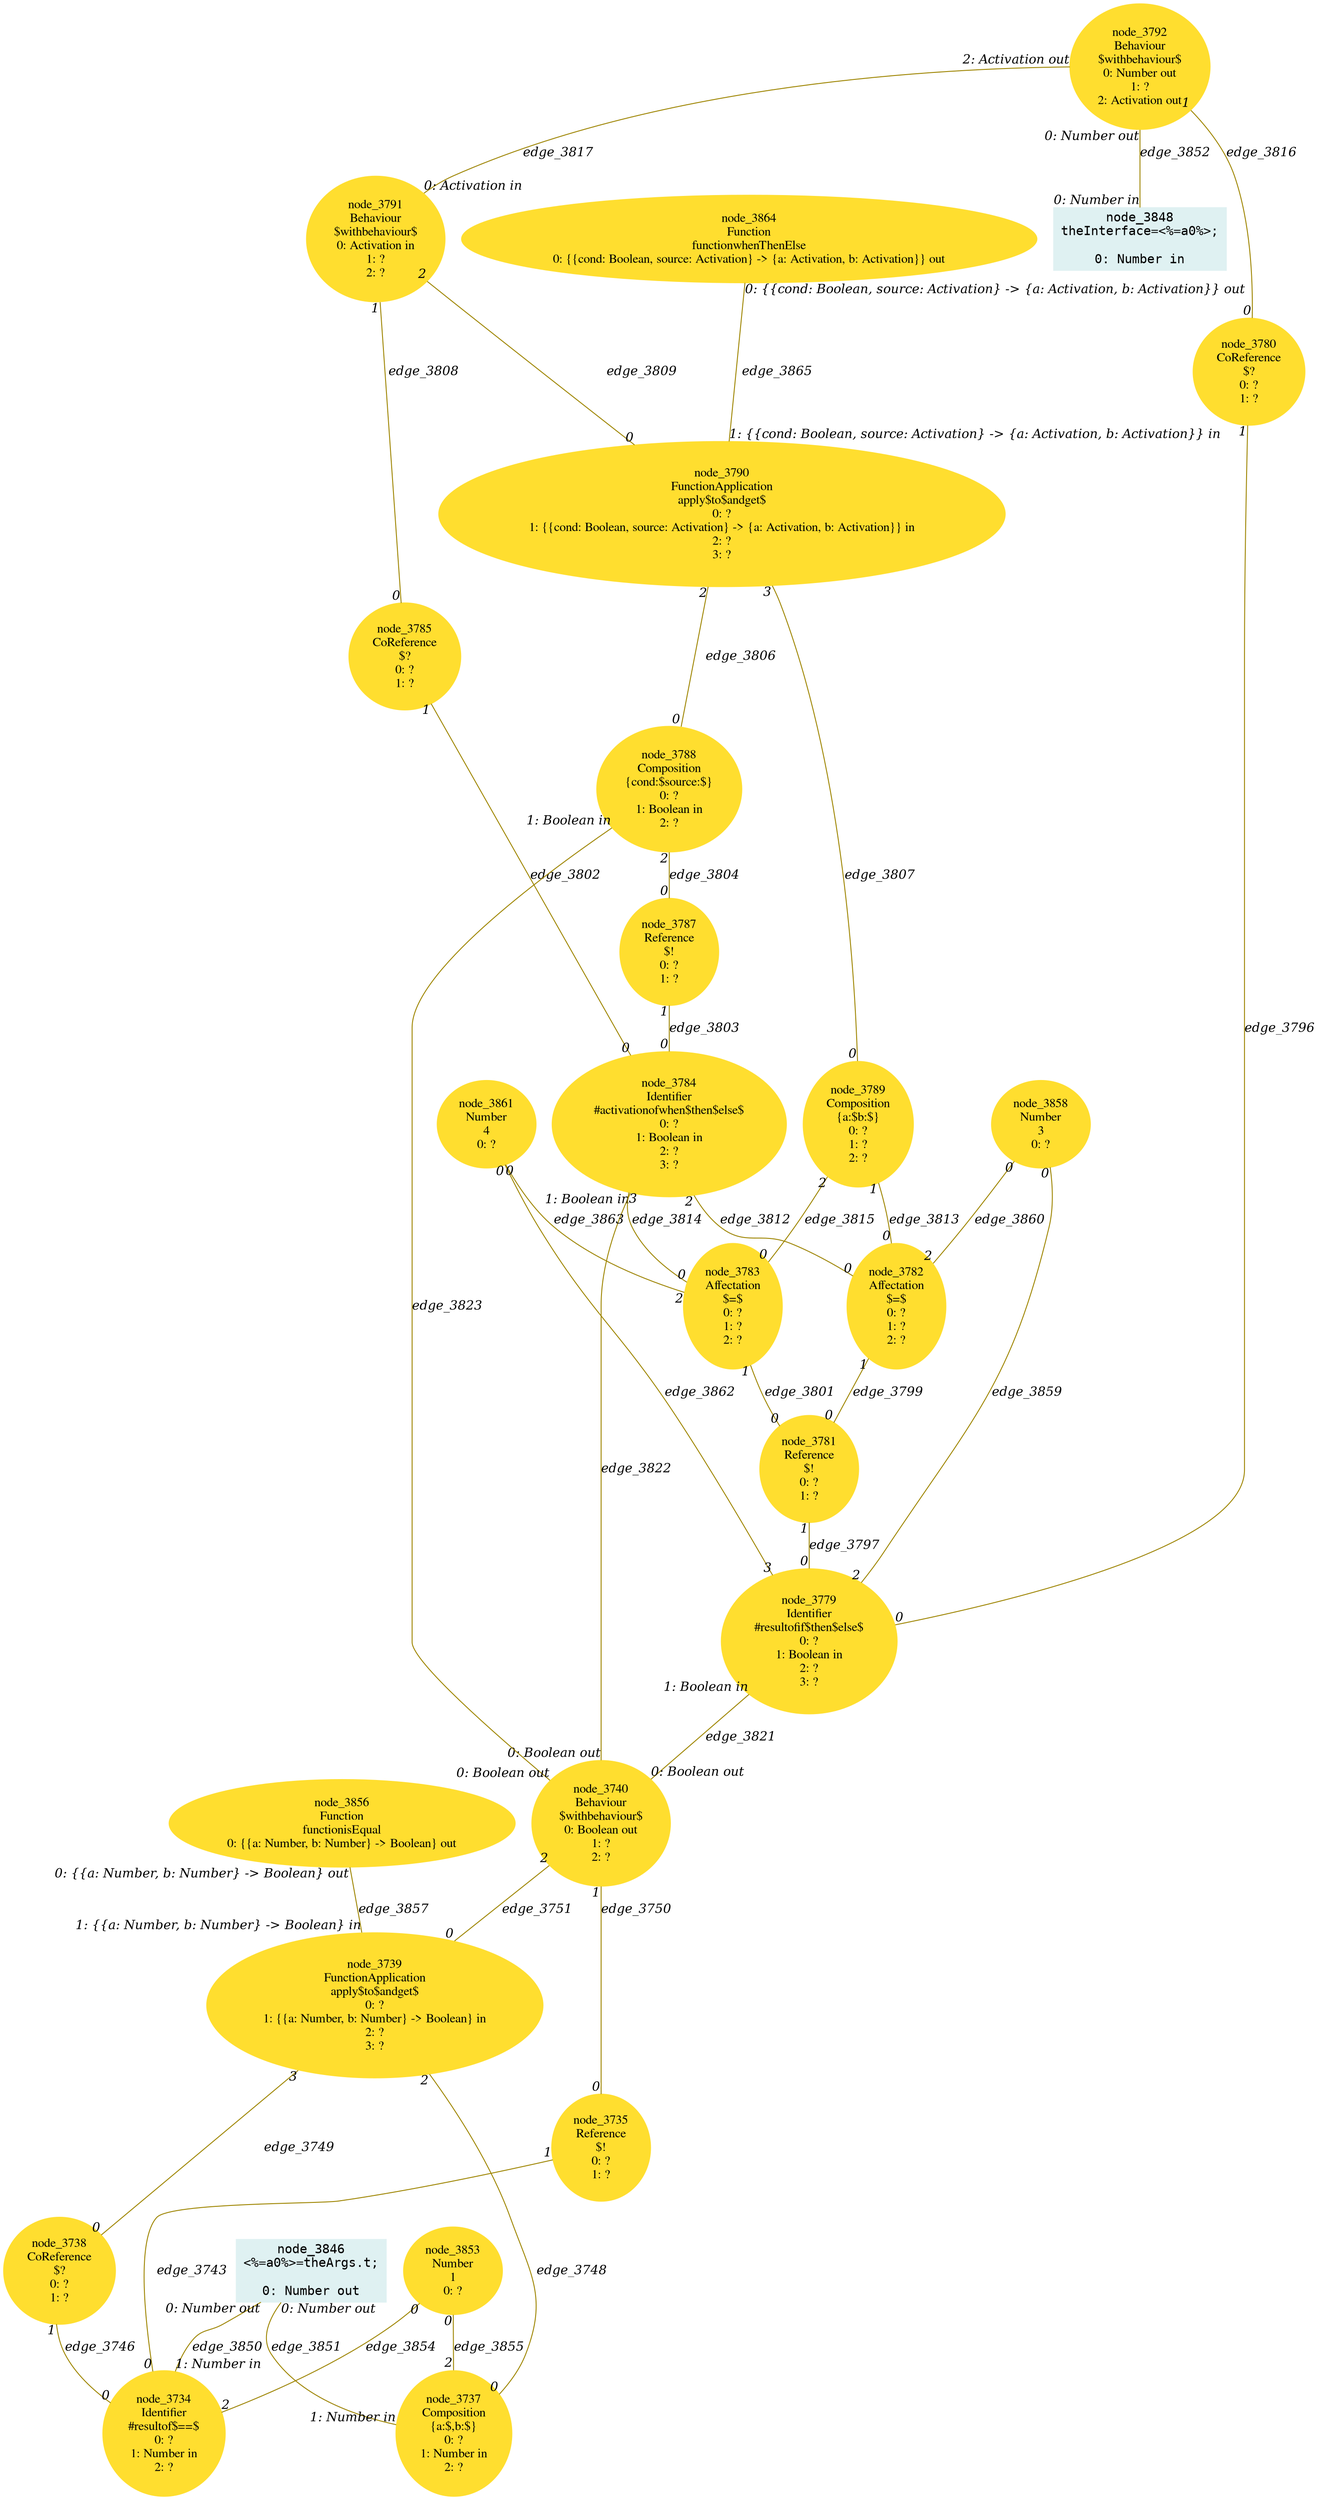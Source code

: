 digraph g{node_3734 [shape="ellipse", style="filled", color="#ffde2f", fontname="Times", label="node_3734
Identifier
#resultof$==$
0: ?
1: Number in
2: ?" ]
node_3735 [shape="ellipse", style="filled", color="#ffde2f", fontname="Times", label="node_3735
Reference
$!
0: ?
1: ?" ]
node_3737 [shape="ellipse", style="filled", color="#ffde2f", fontname="Times", label="node_3737
Composition
{a:$,b:$}
0: ?
1: Number in
2: ?" ]
node_3738 [shape="ellipse", style="filled", color="#ffde2f", fontname="Times", label="node_3738
CoReference
$?
0: ?
1: ?" ]
node_3739 [shape="ellipse", style="filled", color="#ffde2f", fontname="Times", label="node_3739
FunctionApplication
apply$to$andget$
0: ?
1: {{a: Number, b: Number} -> Boolean} in
2: ?
3: ?" ]
node_3740 [shape="ellipse", style="filled", color="#ffde2f", fontname="Times", label="node_3740
Behaviour
$withbehaviour$
0: Boolean out
1: ?
2: ?" ]
node_3779 [shape="ellipse", style="filled", color="#ffde2f", fontname="Times", label="node_3779
Identifier
#resultofif$then$else$
0: ?
1: Boolean in
2: ?
3: ?" ]
node_3780 [shape="ellipse", style="filled", color="#ffde2f", fontname="Times", label="node_3780
CoReference
$?
0: ?
1: ?" ]
node_3781 [shape="ellipse", style="filled", color="#ffde2f", fontname="Times", label="node_3781
Reference
$!
0: ?
1: ?" ]
node_3782 [shape="ellipse", style="filled", color="#ffde2f", fontname="Times", label="node_3782
Affectation
$=$
0: ?
1: ?
2: ?" ]
node_3783 [shape="ellipse", style="filled", color="#ffde2f", fontname="Times", label="node_3783
Affectation
$=$
0: ?
1: ?
2: ?" ]
node_3784 [shape="ellipse", style="filled", color="#ffde2f", fontname="Times", label="node_3784
Identifier
#activationofwhen$then$else$
0: ?
1: Boolean in
2: ?
3: ?" ]
node_3785 [shape="ellipse", style="filled", color="#ffde2f", fontname="Times", label="node_3785
CoReference
$?
0: ?
1: ?" ]
node_3787 [shape="ellipse", style="filled", color="#ffde2f", fontname="Times", label="node_3787
Reference
$!
0: ?
1: ?" ]
node_3788 [shape="ellipse", style="filled", color="#ffde2f", fontname="Times", label="node_3788
Composition
{cond:$source:$}
0: ?
1: Boolean in
2: ?" ]
node_3789 [shape="ellipse", style="filled", color="#ffde2f", fontname="Times", label="node_3789
Composition
{a:$b:$}
0: ?
1: ?
2: ?" ]
node_3790 [shape="ellipse", style="filled", color="#ffde2f", fontname="Times", label="node_3790
FunctionApplication
apply$to$andget$
0: ?
1: {{cond: Boolean, source: Activation} -> {a: Activation, b: Activation}} in
2: ?
3: ?" ]
node_3791 [shape="ellipse", style="filled", color="#ffde2f", fontname="Times", label="node_3791
Behaviour
$withbehaviour$
0: Activation in
1: ?
2: ?" ]
node_3792 [shape="ellipse", style="filled", color="#ffde2f", fontname="Times", label="node_3792
Behaviour
$withbehaviour$
0: Number out
1: ?
2: Activation out" ]
node_3846 [shape="box", style="filled", color="#dff1f2", fontname="Courier", label="node_3846
<%=a0%>=theArgs.t;

0: Number out" ]
node_3848 [shape="box", style="filled", color="#dff1f2", fontname="Courier", label="node_3848
theInterface=<%=a0%>;

0: Number in" ]
node_3853 [shape="ellipse", style="filled", color="#ffde2f", fontname="Times", label="node_3853
Number
1
0: ?" ]
node_3856 [shape="ellipse", style="filled", color="#ffde2f", fontname="Times", label="node_3856
Function
functionisEqual
0: {{a: Number, b: Number} -> Boolean} out" ]
node_3858 [shape="ellipse", style="filled", color="#ffde2f", fontname="Times", label="node_3858
Number
3
0: ?" ]
node_3861 [shape="ellipse", style="filled", color="#ffde2f", fontname="Times", label="node_3861
Number
4
0: ?" ]
node_3864 [shape="ellipse", style="filled", color="#ffde2f", fontname="Times", label="node_3864
Function
functionwhenThenElse
0: {{cond: Boolean, source: Activation} -> {a: Activation, b: Activation}} out" ]
node_3735 -> node_3734 [dir=none, arrowHead=none, fontname="Times-Italic", arrowsize=1, color="#9d8400", label="edge_3743",  headlabel="0", taillabel="1" ]
node_3738 -> node_3734 [dir=none, arrowHead=none, fontname="Times-Italic", arrowsize=1, color="#9d8400", label="edge_3746",  headlabel="0", taillabel="1" ]
node_3739 -> node_3737 [dir=none, arrowHead=none, fontname="Times-Italic", arrowsize=1, color="#9d8400", label="edge_3748",  headlabel="0", taillabel="2" ]
node_3739 -> node_3738 [dir=none, arrowHead=none, fontname="Times-Italic", arrowsize=1, color="#9d8400", label="edge_3749",  headlabel="0", taillabel="3" ]
node_3740 -> node_3735 [dir=none, arrowHead=none, fontname="Times-Italic", arrowsize=1, color="#9d8400", label="edge_3750",  headlabel="0", taillabel="1" ]
node_3740 -> node_3739 [dir=none, arrowHead=none, fontname="Times-Italic", arrowsize=1, color="#9d8400", label="edge_3751",  headlabel="0", taillabel="2" ]
node_3780 -> node_3779 [dir=none, arrowHead=none, fontname="Times-Italic", arrowsize=1, color="#9d8400", label="edge_3796",  headlabel="0", taillabel="1" ]
node_3781 -> node_3779 [dir=none, arrowHead=none, fontname="Times-Italic", arrowsize=1, color="#9d8400", label="edge_3797",  headlabel="0", taillabel="1" ]
node_3782 -> node_3781 [dir=none, arrowHead=none, fontname="Times-Italic", arrowsize=1, color="#9d8400", label="edge_3799",  headlabel="0", taillabel="1" ]
node_3783 -> node_3781 [dir=none, arrowHead=none, fontname="Times-Italic", arrowsize=1, color="#9d8400", label="edge_3801",  headlabel="0", taillabel="1" ]
node_3785 -> node_3784 [dir=none, arrowHead=none, fontname="Times-Italic", arrowsize=1, color="#9d8400", label="edge_3802",  headlabel="0", taillabel="1" ]
node_3787 -> node_3784 [dir=none, arrowHead=none, fontname="Times-Italic", arrowsize=1, color="#9d8400", label="edge_3803",  headlabel="0", taillabel="1" ]
node_3788 -> node_3787 [dir=none, arrowHead=none, fontname="Times-Italic", arrowsize=1, color="#9d8400", label="edge_3804",  headlabel="0", taillabel="2" ]
node_3790 -> node_3788 [dir=none, arrowHead=none, fontname="Times-Italic", arrowsize=1, color="#9d8400", label="edge_3806",  headlabel="0", taillabel="2" ]
node_3790 -> node_3789 [dir=none, arrowHead=none, fontname="Times-Italic", arrowsize=1, color="#9d8400", label="edge_3807",  headlabel="0", taillabel="3" ]
node_3791 -> node_3785 [dir=none, arrowHead=none, fontname="Times-Italic", arrowsize=1, color="#9d8400", label="edge_3808",  headlabel="0", taillabel="1" ]
node_3791 -> node_3790 [dir=none, arrowHead=none, fontname="Times-Italic", arrowsize=1, color="#9d8400", label="edge_3809",  headlabel="0", taillabel="2" ]
node_3784 -> node_3782 [dir=none, arrowHead=none, fontname="Times-Italic", arrowsize=1, color="#9d8400", label="edge_3812",  headlabel="0", taillabel="2" ]
node_3789 -> node_3782 [dir=none, arrowHead=none, fontname="Times-Italic", arrowsize=1, color="#9d8400", label="edge_3813",  headlabel="0", taillabel="1" ]
node_3784 -> node_3783 [dir=none, arrowHead=none, fontname="Times-Italic", arrowsize=1, color="#9d8400", label="edge_3814",  headlabel="0", taillabel="3" ]
node_3789 -> node_3783 [dir=none, arrowHead=none, fontname="Times-Italic", arrowsize=1, color="#9d8400", label="edge_3815",  headlabel="0", taillabel="2" ]
node_3792 -> node_3780 [dir=none, arrowHead=none, fontname="Times-Italic", arrowsize=1, color="#9d8400", label="edge_3816",  headlabel="0", taillabel="1" ]
node_3792 -> node_3791 [dir=none, arrowHead=none, fontname="Times-Italic", arrowsize=1, color="#9d8400", label="edge_3817",  headlabel="0: Activation in", taillabel="2: Activation out" ]
node_3779 -> node_3740 [dir=none, arrowHead=none, fontname="Times-Italic", arrowsize=1, color="#9d8400", label="edge_3821",  headlabel="0: Boolean out", taillabel="1: Boolean in" ]
node_3784 -> node_3740 [dir=none, arrowHead=none, fontname="Times-Italic", arrowsize=1, color="#9d8400", label="edge_3822",  headlabel="0: Boolean out", taillabel="1: Boolean in" ]
node_3788 -> node_3740 [dir=none, arrowHead=none, fontname="Times-Italic", arrowsize=1, color="#9d8400", label="edge_3823",  headlabel="0: Boolean out", taillabel="1: Boolean in" ]
node_3846 -> node_3734 [dir=none, arrowHead=none, fontname="Times-Italic", arrowsize=1, color="#9d8400", label="edge_3850",  headlabel="1: Number in", taillabel="0: Number out" ]
node_3846 -> node_3737 [dir=none, arrowHead=none, fontname="Times-Italic", arrowsize=1, color="#9d8400", label="edge_3851",  headlabel="1: Number in", taillabel="0: Number out" ]
node_3792 -> node_3848 [dir=none, arrowHead=none, fontname="Times-Italic", arrowsize=1, color="#9d8400", label="edge_3852",  headlabel="0: Number in", taillabel="0: Number out" ]
node_3853 -> node_3734 [dir=none, arrowHead=none, fontname="Times-Italic", arrowsize=1, color="#9d8400", label="edge_3854",  headlabel="2", taillabel="0" ]
node_3853 -> node_3737 [dir=none, arrowHead=none, fontname="Times-Italic", arrowsize=1, color="#9d8400", label="edge_3855",  headlabel="2", taillabel="0" ]
node_3856 -> node_3739 [dir=none, arrowHead=none, fontname="Times-Italic", arrowsize=1, color="#9d8400", label="edge_3857",  headlabel="1: {{a: Number, b: Number} -> Boolean} in", taillabel="0: {{a: Number, b: Number} -> Boolean} out" ]
node_3858 -> node_3779 [dir=none, arrowHead=none, fontname="Times-Italic", arrowsize=1, color="#9d8400", label="edge_3859",  headlabel="2", taillabel="0" ]
node_3858 -> node_3782 [dir=none, arrowHead=none, fontname="Times-Italic", arrowsize=1, color="#9d8400", label="edge_3860",  headlabel="2", taillabel="0" ]
node_3861 -> node_3779 [dir=none, arrowHead=none, fontname="Times-Italic", arrowsize=1, color="#9d8400", label="edge_3862",  headlabel="3", taillabel="0" ]
node_3861 -> node_3783 [dir=none, arrowHead=none, fontname="Times-Italic", arrowsize=1, color="#9d8400", label="edge_3863",  headlabel="2", taillabel="0" ]
node_3864 -> node_3790 [dir=none, arrowHead=none, fontname="Times-Italic", arrowsize=1, color="#9d8400", label="edge_3865",  headlabel="1: {{cond: Boolean, source: Activation} -> {a: Activation, b: Activation}} in", taillabel="0: {{cond: Boolean, source: Activation} -> {a: Activation, b: Activation}} out" ]
}